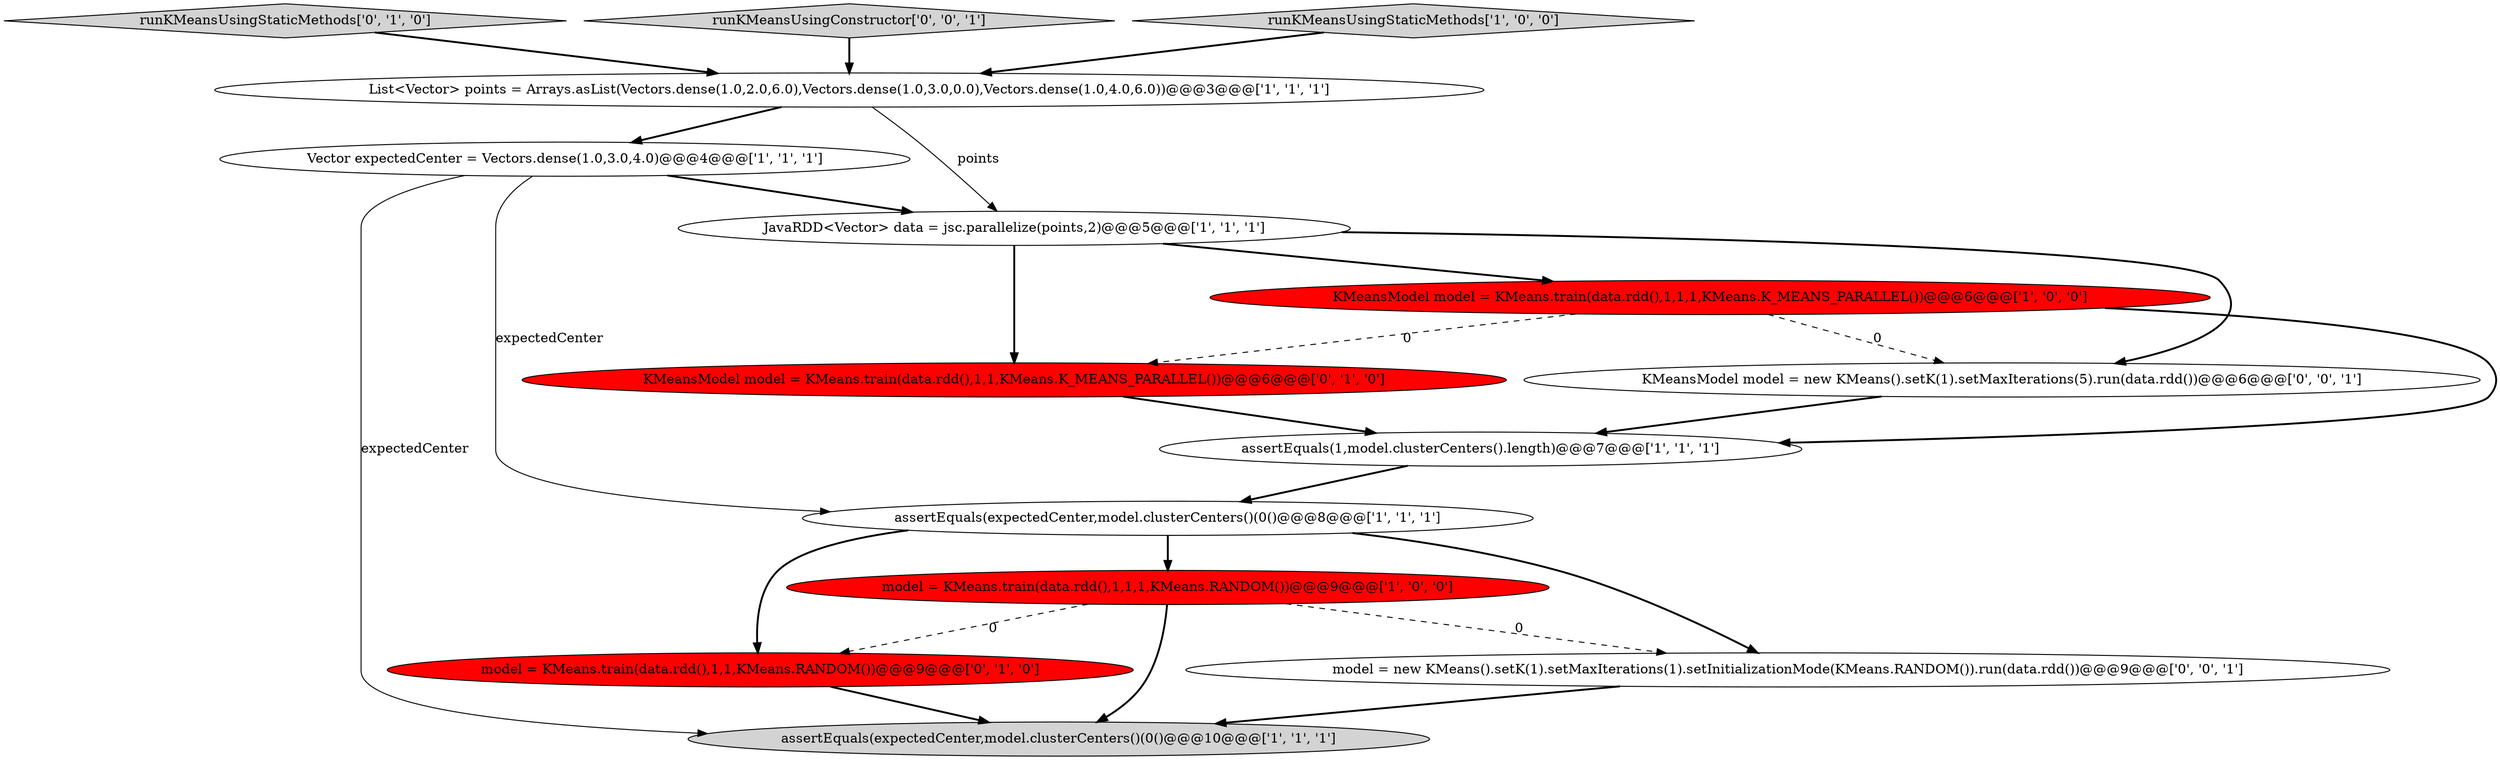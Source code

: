 digraph {
2 [style = filled, label = "assertEquals(expectedCenter,model.clusterCenters()(0()@@@10@@@['1', '1', '1']", fillcolor = lightgray, shape = ellipse image = "AAA0AAABBB1BBB"];
9 [style = filled, label = "runKMeansUsingStaticMethods['0', '1', '0']", fillcolor = lightgray, shape = diamond image = "AAA0AAABBB2BBB"];
5 [style = filled, label = "assertEquals(1,model.clusterCenters().length)@@@7@@@['1', '1', '1']", fillcolor = white, shape = ellipse image = "AAA0AAABBB1BBB"];
10 [style = filled, label = "KMeansModel model = KMeans.train(data.rdd(),1,1,KMeans.K_MEANS_PARALLEL())@@@6@@@['0', '1', '0']", fillcolor = red, shape = ellipse image = "AAA1AAABBB2BBB"];
8 [style = filled, label = "JavaRDD<Vector> data = jsc.parallelize(points,2)@@@5@@@['1', '1', '1']", fillcolor = white, shape = ellipse image = "AAA0AAABBB1BBB"];
0 [style = filled, label = "KMeansModel model = KMeans.train(data.rdd(),1,1,1,KMeans.K_MEANS_PARALLEL())@@@6@@@['1', '0', '0']", fillcolor = red, shape = ellipse image = "AAA1AAABBB1BBB"];
13 [style = filled, label = "model = new KMeans().setK(1).setMaxIterations(1).setInitializationMode(KMeans.RANDOM()).run(data.rdd())@@@9@@@['0', '0', '1']", fillcolor = white, shape = ellipse image = "AAA0AAABBB3BBB"];
14 [style = filled, label = "runKMeansUsingConstructor['0', '0', '1']", fillcolor = lightgray, shape = diamond image = "AAA0AAABBB3BBB"];
7 [style = filled, label = "runKMeansUsingStaticMethods['1', '0', '0']", fillcolor = lightgray, shape = diamond image = "AAA0AAABBB1BBB"];
3 [style = filled, label = "Vector expectedCenter = Vectors.dense(1.0,3.0,4.0)@@@4@@@['1', '1', '1']", fillcolor = white, shape = ellipse image = "AAA0AAABBB1BBB"];
4 [style = filled, label = "model = KMeans.train(data.rdd(),1,1,1,KMeans.RANDOM())@@@9@@@['1', '0', '0']", fillcolor = red, shape = ellipse image = "AAA1AAABBB1BBB"];
6 [style = filled, label = "List<Vector> points = Arrays.asList(Vectors.dense(1.0,2.0,6.0),Vectors.dense(1.0,3.0,0.0),Vectors.dense(1.0,4.0,6.0))@@@3@@@['1', '1', '1']", fillcolor = white, shape = ellipse image = "AAA0AAABBB1BBB"];
11 [style = filled, label = "model = KMeans.train(data.rdd(),1,1,KMeans.RANDOM())@@@9@@@['0', '1', '0']", fillcolor = red, shape = ellipse image = "AAA1AAABBB2BBB"];
12 [style = filled, label = "KMeansModel model = new KMeans().setK(1).setMaxIterations(5).run(data.rdd())@@@6@@@['0', '0', '1']", fillcolor = white, shape = ellipse image = "AAA0AAABBB3BBB"];
1 [style = filled, label = "assertEquals(expectedCenter,model.clusterCenters()(0()@@@8@@@['1', '1', '1']", fillcolor = white, shape = ellipse image = "AAA0AAABBB1BBB"];
6->3 [style = bold, label=""];
8->10 [style = bold, label=""];
1->4 [style = bold, label=""];
12->5 [style = bold, label=""];
6->8 [style = solid, label="points"];
4->2 [style = bold, label=""];
0->12 [style = dashed, label="0"];
1->13 [style = bold, label=""];
11->2 [style = bold, label=""];
0->10 [style = dashed, label="0"];
9->6 [style = bold, label=""];
1->11 [style = bold, label=""];
8->0 [style = bold, label=""];
5->1 [style = bold, label=""];
10->5 [style = bold, label=""];
3->8 [style = bold, label=""];
7->6 [style = bold, label=""];
3->1 [style = solid, label="expectedCenter"];
4->11 [style = dashed, label="0"];
4->13 [style = dashed, label="0"];
3->2 [style = solid, label="expectedCenter"];
14->6 [style = bold, label=""];
8->12 [style = bold, label=""];
0->5 [style = bold, label=""];
13->2 [style = bold, label=""];
}
